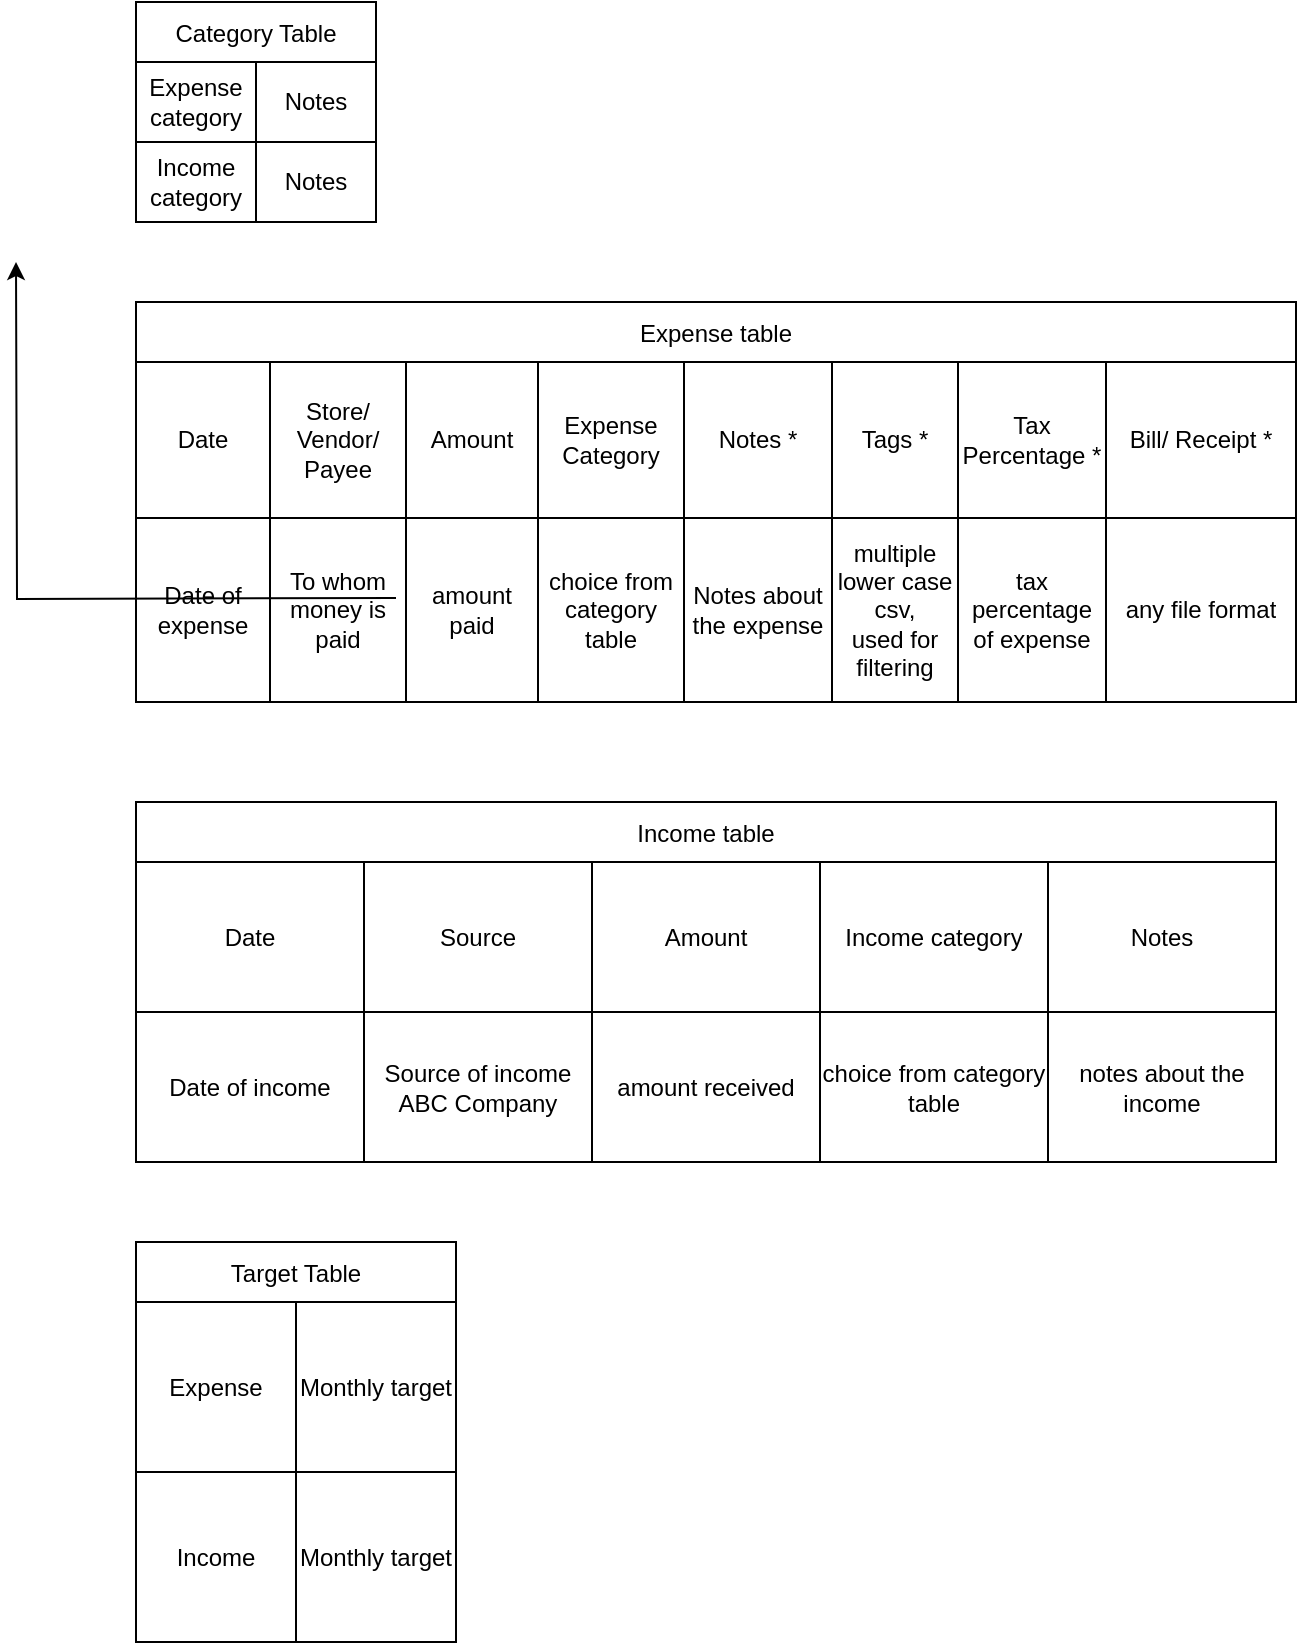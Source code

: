 <mxfile version="24.6.5" type="github" pages="2">
  <diagram name="Input Data" id="gtx5BpAeep7iziiNPQR7">
    <mxGraphModel dx="1137" dy="628" grid="1" gridSize="10" guides="1" tooltips="1" connect="1" arrows="1" fold="1" page="1" pageScale="1" pageWidth="850" pageHeight="1100" math="0" shadow="0">
      <root>
        <mxCell id="0" />
        <mxCell id="1" parent="0" />
        <mxCell id="RDjJ9W1wKMQd1sdzA2Of-61" value="" style="edgeStyle=orthogonalEdgeStyle;rounded=0;orthogonalLoop=1;jettySize=auto;html=1;" edge="1" parent="1">
          <mxGeometry relative="1" as="geometry">
            <mxPoint x="190" y="328" as="sourcePoint" />
            <mxPoint x="NaN" y="160" as="targetPoint" />
          </mxGeometry>
        </mxCell>
        <mxCell id="RDjJ9W1wKMQd1sdzA2Of-67" value="Category Table" style="shape=table;startSize=30;container=1;collapsible=0;childLayout=tableLayout;" vertex="1" parent="1">
          <mxGeometry x="60" y="30" width="120" height="110" as="geometry" />
        </mxCell>
        <mxCell id="RDjJ9W1wKMQd1sdzA2Of-68" value="" style="shape=tableRow;horizontal=0;startSize=0;swimlaneHead=0;swimlaneBody=0;strokeColor=inherit;top=0;left=0;bottom=0;right=0;collapsible=0;dropTarget=0;fillColor=none;points=[[0,0.5],[1,0.5]];portConstraint=eastwest;" vertex="1" parent="RDjJ9W1wKMQd1sdzA2Of-67">
          <mxGeometry y="30" width="120" height="40" as="geometry" />
        </mxCell>
        <mxCell id="RDjJ9W1wKMQd1sdzA2Of-69" value="Expense category" style="shape=partialRectangle;html=1;whiteSpace=wrap;connectable=0;strokeColor=inherit;overflow=hidden;fillColor=none;top=0;left=0;bottom=0;right=0;pointerEvents=1;" vertex="1" parent="RDjJ9W1wKMQd1sdzA2Of-68">
          <mxGeometry width="60" height="40" as="geometry">
            <mxRectangle width="60" height="40" as="alternateBounds" />
          </mxGeometry>
        </mxCell>
        <mxCell id="RDjJ9W1wKMQd1sdzA2Of-70" value="Notes" style="shape=partialRectangle;html=1;whiteSpace=wrap;connectable=0;strokeColor=inherit;overflow=hidden;fillColor=none;top=0;left=0;bottom=0;right=0;pointerEvents=1;" vertex="1" parent="RDjJ9W1wKMQd1sdzA2Of-68">
          <mxGeometry x="60" width="60" height="40" as="geometry">
            <mxRectangle width="60" height="40" as="alternateBounds" />
          </mxGeometry>
        </mxCell>
        <mxCell id="RDjJ9W1wKMQd1sdzA2Of-72" value="" style="shape=tableRow;horizontal=0;startSize=0;swimlaneHead=0;swimlaneBody=0;strokeColor=inherit;top=0;left=0;bottom=0;right=0;collapsible=0;dropTarget=0;fillColor=none;points=[[0,0.5],[1,0.5]];portConstraint=eastwest;" vertex="1" parent="RDjJ9W1wKMQd1sdzA2Of-67">
          <mxGeometry y="70" width="120" height="40" as="geometry" />
        </mxCell>
        <mxCell id="RDjJ9W1wKMQd1sdzA2Of-73" value="Income category" style="shape=partialRectangle;html=1;whiteSpace=wrap;connectable=0;strokeColor=inherit;overflow=hidden;fillColor=none;top=0;left=0;bottom=0;right=0;pointerEvents=1;" vertex="1" parent="RDjJ9W1wKMQd1sdzA2Of-72">
          <mxGeometry width="60" height="40" as="geometry">
            <mxRectangle width="60" height="40" as="alternateBounds" />
          </mxGeometry>
        </mxCell>
        <mxCell id="RDjJ9W1wKMQd1sdzA2Of-74" value="Notes" style="shape=partialRectangle;html=1;whiteSpace=wrap;connectable=0;strokeColor=inherit;overflow=hidden;fillColor=none;top=0;left=0;bottom=0;right=0;pointerEvents=1;" vertex="1" parent="RDjJ9W1wKMQd1sdzA2Of-72">
          <mxGeometry x="60" width="60" height="40" as="geometry">
            <mxRectangle width="60" height="40" as="alternateBounds" />
          </mxGeometry>
        </mxCell>
        <mxCell id="RDjJ9W1wKMQd1sdzA2Of-76" value="Expense table" style="shape=table;startSize=30;container=1;collapsible=0;childLayout=tableLayout;" vertex="1" parent="1">
          <mxGeometry x="60" y="180" width="580" height="200" as="geometry" />
        </mxCell>
        <mxCell id="RDjJ9W1wKMQd1sdzA2Of-77" value="" style="shape=tableRow;horizontal=0;startSize=0;swimlaneHead=0;swimlaneBody=0;strokeColor=inherit;top=0;left=0;bottom=0;right=0;collapsible=0;dropTarget=0;fillColor=none;points=[[0,0.5],[1,0.5]];portConstraint=eastwest;" vertex="1" parent="RDjJ9W1wKMQd1sdzA2Of-76">
          <mxGeometry y="30" width="580" height="78" as="geometry" />
        </mxCell>
        <mxCell id="RDjJ9W1wKMQd1sdzA2Of-78" value="Date" style="shape=partialRectangle;html=1;whiteSpace=wrap;connectable=0;strokeColor=inherit;overflow=hidden;fillColor=none;top=0;left=0;bottom=0;right=0;pointerEvents=1;" vertex="1" parent="RDjJ9W1wKMQd1sdzA2Of-77">
          <mxGeometry width="67" height="78" as="geometry">
            <mxRectangle width="67" height="78" as="alternateBounds" />
          </mxGeometry>
        </mxCell>
        <mxCell id="RDjJ9W1wKMQd1sdzA2Of-79" value="Store/ Vendor/ Payee" style="shape=partialRectangle;html=1;whiteSpace=wrap;connectable=0;strokeColor=inherit;overflow=hidden;fillColor=none;top=0;left=0;bottom=0;right=0;pointerEvents=1;" vertex="1" parent="RDjJ9W1wKMQd1sdzA2Of-77">
          <mxGeometry x="67" width="68" height="78" as="geometry">
            <mxRectangle width="68" height="78" as="alternateBounds" />
          </mxGeometry>
        </mxCell>
        <mxCell id="RDjJ9W1wKMQd1sdzA2Of-80" value="Amount" style="shape=partialRectangle;html=1;whiteSpace=wrap;connectable=0;strokeColor=inherit;overflow=hidden;fillColor=none;top=0;left=0;bottom=0;right=0;pointerEvents=1;" vertex="1" parent="RDjJ9W1wKMQd1sdzA2Of-77">
          <mxGeometry x="135" width="66" height="78" as="geometry">
            <mxRectangle width="66" height="78" as="alternateBounds" />
          </mxGeometry>
        </mxCell>
        <mxCell id="RDjJ9W1wKMQd1sdzA2Of-81" value="Expense Category" style="shape=partialRectangle;html=1;whiteSpace=wrap;connectable=0;strokeColor=inherit;overflow=hidden;fillColor=none;top=0;left=0;bottom=0;right=0;pointerEvents=1;" vertex="1" parent="RDjJ9W1wKMQd1sdzA2Of-77">
          <mxGeometry x="201" width="73" height="78" as="geometry">
            <mxRectangle width="73" height="78" as="alternateBounds" />
          </mxGeometry>
        </mxCell>
        <mxCell id="RDjJ9W1wKMQd1sdzA2Of-82" value="Notes *" style="shape=partialRectangle;html=1;whiteSpace=wrap;connectable=0;strokeColor=inherit;overflow=hidden;fillColor=none;top=0;left=0;bottom=0;right=0;pointerEvents=1;" vertex="1" parent="RDjJ9W1wKMQd1sdzA2Of-77">
          <mxGeometry x="274" width="74" height="78" as="geometry">
            <mxRectangle width="74" height="78" as="alternateBounds" />
          </mxGeometry>
        </mxCell>
        <mxCell id="RDjJ9W1wKMQd1sdzA2Of-83" value="Tags *" style="shape=partialRectangle;html=1;whiteSpace=wrap;connectable=0;strokeColor=inherit;overflow=hidden;fillColor=none;top=0;left=0;bottom=0;right=0;pointerEvents=1;" vertex="1" parent="RDjJ9W1wKMQd1sdzA2Of-77">
          <mxGeometry x="348" width="63" height="78" as="geometry">
            <mxRectangle width="63" height="78" as="alternateBounds" />
          </mxGeometry>
        </mxCell>
        <mxCell id="RDjJ9W1wKMQd1sdzA2Of-84" value="Tax Percentage *" style="shape=partialRectangle;html=1;whiteSpace=wrap;connectable=0;strokeColor=inherit;overflow=hidden;fillColor=none;top=0;left=0;bottom=0;right=0;pointerEvents=1;" vertex="1" parent="RDjJ9W1wKMQd1sdzA2Of-77">
          <mxGeometry x="411" width="74" height="78" as="geometry">
            <mxRectangle width="74" height="78" as="alternateBounds" />
          </mxGeometry>
        </mxCell>
        <mxCell id="RDjJ9W1wKMQd1sdzA2Of-85" value="Bill/ Receipt *" style="shape=partialRectangle;html=1;whiteSpace=wrap;connectable=0;strokeColor=inherit;overflow=hidden;fillColor=none;top=0;left=0;bottom=0;right=0;pointerEvents=1;" vertex="1" parent="RDjJ9W1wKMQd1sdzA2Of-77">
          <mxGeometry x="485" width="95" height="78" as="geometry">
            <mxRectangle width="95" height="78" as="alternateBounds" />
          </mxGeometry>
        </mxCell>
        <mxCell id="RDjJ9W1wKMQd1sdzA2Of-86" value="" style="shape=tableRow;horizontal=0;startSize=0;swimlaneHead=0;swimlaneBody=0;strokeColor=inherit;top=0;left=0;bottom=0;right=0;collapsible=0;dropTarget=0;fillColor=none;points=[[0,0.5],[1,0.5]];portConstraint=eastwest;" vertex="1" parent="RDjJ9W1wKMQd1sdzA2Of-76">
          <mxGeometry y="108" width="580" height="92" as="geometry" />
        </mxCell>
        <mxCell id="RDjJ9W1wKMQd1sdzA2Of-87" value="Date of expense" style="shape=partialRectangle;html=1;whiteSpace=wrap;connectable=0;strokeColor=inherit;overflow=hidden;fillColor=none;top=0;left=0;bottom=0;right=0;pointerEvents=1;" vertex="1" parent="RDjJ9W1wKMQd1sdzA2Of-86">
          <mxGeometry width="67" height="92" as="geometry">
            <mxRectangle width="67" height="92" as="alternateBounds" />
          </mxGeometry>
        </mxCell>
        <mxCell id="RDjJ9W1wKMQd1sdzA2Of-88" value="To whom money is paid" style="shape=partialRectangle;html=1;whiteSpace=wrap;connectable=0;strokeColor=inherit;overflow=hidden;fillColor=none;top=0;left=0;bottom=0;right=0;pointerEvents=1;" vertex="1" parent="RDjJ9W1wKMQd1sdzA2Of-86">
          <mxGeometry x="67" width="68" height="92" as="geometry">
            <mxRectangle width="68" height="92" as="alternateBounds" />
          </mxGeometry>
        </mxCell>
        <mxCell id="RDjJ9W1wKMQd1sdzA2Of-89" value="amount paid" style="shape=partialRectangle;html=1;whiteSpace=wrap;connectable=0;strokeColor=inherit;overflow=hidden;fillColor=none;top=0;left=0;bottom=0;right=0;pointerEvents=1;" vertex="1" parent="RDjJ9W1wKMQd1sdzA2Of-86">
          <mxGeometry x="135" width="66" height="92" as="geometry">
            <mxRectangle width="66" height="92" as="alternateBounds" />
          </mxGeometry>
        </mxCell>
        <mxCell id="RDjJ9W1wKMQd1sdzA2Of-90" value="choice from category table" style="shape=partialRectangle;html=1;whiteSpace=wrap;connectable=0;strokeColor=inherit;overflow=hidden;fillColor=none;top=0;left=0;bottom=0;right=0;pointerEvents=1;" vertex="1" parent="RDjJ9W1wKMQd1sdzA2Of-86">
          <mxGeometry x="201" width="73" height="92" as="geometry">
            <mxRectangle width="73" height="92" as="alternateBounds" />
          </mxGeometry>
        </mxCell>
        <mxCell id="RDjJ9W1wKMQd1sdzA2Of-91" value="Notes about the expense" style="shape=partialRectangle;html=1;whiteSpace=wrap;connectable=0;strokeColor=inherit;overflow=hidden;fillColor=none;top=0;left=0;bottom=0;right=0;pointerEvents=1;" vertex="1" parent="RDjJ9W1wKMQd1sdzA2Of-86">
          <mxGeometry x="274" width="74" height="92" as="geometry">
            <mxRectangle width="74" height="92" as="alternateBounds" />
          </mxGeometry>
        </mxCell>
        <mxCell id="RDjJ9W1wKMQd1sdzA2Of-92" value="&lt;div&gt;multiple lower case csv, &lt;br&gt;&lt;/div&gt;&lt;div&gt;used for filtering&lt;br&gt;&lt;/div&gt;" style="shape=partialRectangle;html=1;whiteSpace=wrap;connectable=0;strokeColor=inherit;overflow=hidden;fillColor=none;top=0;left=0;bottom=0;right=0;pointerEvents=1;" vertex="1" parent="RDjJ9W1wKMQd1sdzA2Of-86">
          <mxGeometry x="348" width="63" height="92" as="geometry">
            <mxRectangle width="63" height="92" as="alternateBounds" />
          </mxGeometry>
        </mxCell>
        <mxCell id="RDjJ9W1wKMQd1sdzA2Of-93" value="tax percentage of expense" style="shape=partialRectangle;html=1;whiteSpace=wrap;connectable=0;strokeColor=inherit;overflow=hidden;fillColor=none;top=0;left=0;bottom=0;right=0;pointerEvents=1;" vertex="1" parent="RDjJ9W1wKMQd1sdzA2Of-86">
          <mxGeometry x="411" width="74" height="92" as="geometry">
            <mxRectangle width="74" height="92" as="alternateBounds" />
          </mxGeometry>
        </mxCell>
        <mxCell id="RDjJ9W1wKMQd1sdzA2Of-94" value="any file format" style="shape=partialRectangle;html=1;whiteSpace=wrap;connectable=0;strokeColor=inherit;overflow=hidden;fillColor=none;top=0;left=0;bottom=0;right=0;pointerEvents=1;" vertex="1" parent="RDjJ9W1wKMQd1sdzA2Of-86">
          <mxGeometry x="485" width="95" height="92" as="geometry">
            <mxRectangle width="95" height="92" as="alternateBounds" />
          </mxGeometry>
        </mxCell>
        <mxCell id="RDjJ9W1wKMQd1sdzA2Of-154" value="Income table" style="shape=table;startSize=30;container=1;collapsible=0;childLayout=tableLayout;" vertex="1" parent="1">
          <mxGeometry x="60" y="430" width="570" height="180" as="geometry" />
        </mxCell>
        <mxCell id="RDjJ9W1wKMQd1sdzA2Of-155" value="" style="shape=tableRow;horizontal=0;startSize=0;swimlaneHead=0;swimlaneBody=0;strokeColor=inherit;top=0;left=0;bottom=0;right=0;collapsible=0;dropTarget=0;fillColor=none;points=[[0,0.5],[1,0.5]];portConstraint=eastwest;" vertex="1" parent="RDjJ9W1wKMQd1sdzA2Of-154">
          <mxGeometry y="30" width="570" height="75" as="geometry" />
        </mxCell>
        <mxCell id="RDjJ9W1wKMQd1sdzA2Of-156" value="Date" style="shape=partialRectangle;html=1;whiteSpace=wrap;connectable=0;strokeColor=inherit;overflow=hidden;fillColor=none;top=0;left=0;bottom=0;right=0;pointerEvents=1;" vertex="1" parent="RDjJ9W1wKMQd1sdzA2Of-155">
          <mxGeometry width="114" height="75" as="geometry">
            <mxRectangle width="114" height="75" as="alternateBounds" />
          </mxGeometry>
        </mxCell>
        <mxCell id="RDjJ9W1wKMQd1sdzA2Of-157" value="Source" style="shape=partialRectangle;html=1;whiteSpace=wrap;connectable=0;strokeColor=inherit;overflow=hidden;fillColor=none;top=0;left=0;bottom=0;right=0;pointerEvents=1;" vertex="1" parent="RDjJ9W1wKMQd1sdzA2Of-155">
          <mxGeometry x="114" width="114" height="75" as="geometry">
            <mxRectangle width="114" height="75" as="alternateBounds" />
          </mxGeometry>
        </mxCell>
        <mxCell id="RDjJ9W1wKMQd1sdzA2Of-158" value="Amount" style="shape=partialRectangle;html=1;whiteSpace=wrap;connectable=0;strokeColor=inherit;overflow=hidden;fillColor=none;top=0;left=0;bottom=0;right=0;pointerEvents=1;" vertex="1" parent="RDjJ9W1wKMQd1sdzA2Of-155">
          <mxGeometry x="228" width="114" height="75" as="geometry">
            <mxRectangle width="114" height="75" as="alternateBounds" />
          </mxGeometry>
        </mxCell>
        <mxCell id="RDjJ9W1wKMQd1sdzA2Of-159" value="Income category" style="shape=partialRectangle;html=1;whiteSpace=wrap;connectable=0;strokeColor=inherit;overflow=hidden;fillColor=none;top=0;left=0;bottom=0;right=0;pointerEvents=1;" vertex="1" parent="RDjJ9W1wKMQd1sdzA2Of-155">
          <mxGeometry x="342" width="114" height="75" as="geometry">
            <mxRectangle width="114" height="75" as="alternateBounds" />
          </mxGeometry>
        </mxCell>
        <mxCell id="RDjJ9W1wKMQd1sdzA2Of-160" value="Notes" style="shape=partialRectangle;html=1;whiteSpace=wrap;connectable=0;strokeColor=inherit;overflow=hidden;fillColor=none;top=0;left=0;bottom=0;right=0;pointerEvents=1;" vertex="1" parent="RDjJ9W1wKMQd1sdzA2Of-155">
          <mxGeometry x="456" width="114" height="75" as="geometry">
            <mxRectangle width="114" height="75" as="alternateBounds" />
          </mxGeometry>
        </mxCell>
        <mxCell id="RDjJ9W1wKMQd1sdzA2Of-161" value="" style="shape=tableRow;horizontal=0;startSize=0;swimlaneHead=0;swimlaneBody=0;strokeColor=inherit;top=0;left=0;bottom=0;right=0;collapsible=0;dropTarget=0;fillColor=none;points=[[0,0.5],[1,0.5]];portConstraint=eastwest;" vertex="1" parent="RDjJ9W1wKMQd1sdzA2Of-154">
          <mxGeometry y="105" width="570" height="75" as="geometry" />
        </mxCell>
        <mxCell id="RDjJ9W1wKMQd1sdzA2Of-162" value="Date of income" style="shape=partialRectangle;html=1;whiteSpace=wrap;connectable=0;strokeColor=inherit;overflow=hidden;fillColor=none;top=0;left=0;bottom=0;right=0;pointerEvents=1;" vertex="1" parent="RDjJ9W1wKMQd1sdzA2Of-161">
          <mxGeometry width="114" height="75" as="geometry">
            <mxRectangle width="114" height="75" as="alternateBounds" />
          </mxGeometry>
        </mxCell>
        <mxCell id="RDjJ9W1wKMQd1sdzA2Of-163" value="&lt;div&gt;Source of income&lt;/div&gt;&lt;div&gt;ABC Company&lt;br&gt;&lt;/div&gt;" style="shape=partialRectangle;html=1;whiteSpace=wrap;connectable=0;strokeColor=inherit;overflow=hidden;fillColor=none;top=0;left=0;bottom=0;right=0;pointerEvents=1;" vertex="1" parent="RDjJ9W1wKMQd1sdzA2Of-161">
          <mxGeometry x="114" width="114" height="75" as="geometry">
            <mxRectangle width="114" height="75" as="alternateBounds" />
          </mxGeometry>
        </mxCell>
        <mxCell id="RDjJ9W1wKMQd1sdzA2Of-164" value="amount received" style="shape=partialRectangle;html=1;whiteSpace=wrap;connectable=0;strokeColor=inherit;overflow=hidden;fillColor=none;top=0;left=0;bottom=0;right=0;pointerEvents=1;" vertex="1" parent="RDjJ9W1wKMQd1sdzA2Of-161">
          <mxGeometry x="228" width="114" height="75" as="geometry">
            <mxRectangle width="114" height="75" as="alternateBounds" />
          </mxGeometry>
        </mxCell>
        <mxCell id="RDjJ9W1wKMQd1sdzA2Of-165" value="choice from category table" style="shape=partialRectangle;html=1;whiteSpace=wrap;connectable=0;strokeColor=inherit;overflow=hidden;fillColor=none;top=0;left=0;bottom=0;right=0;pointerEvents=1;" vertex="1" parent="RDjJ9W1wKMQd1sdzA2Of-161">
          <mxGeometry x="342" width="114" height="75" as="geometry">
            <mxRectangle width="114" height="75" as="alternateBounds" />
          </mxGeometry>
        </mxCell>
        <mxCell id="RDjJ9W1wKMQd1sdzA2Of-166" value="notes about the income" style="shape=partialRectangle;html=1;whiteSpace=wrap;connectable=0;strokeColor=inherit;overflow=hidden;fillColor=none;top=0;left=0;bottom=0;right=0;pointerEvents=1;" vertex="1" parent="RDjJ9W1wKMQd1sdzA2Of-161">
          <mxGeometry x="456" width="114" height="75" as="geometry">
            <mxRectangle width="114" height="75" as="alternateBounds" />
          </mxGeometry>
        </mxCell>
        <mxCell id="RDjJ9W1wKMQd1sdzA2Of-167" value="Target Table" style="shape=table;startSize=30;container=1;collapsible=0;childLayout=tableLayout;" vertex="1" parent="1">
          <mxGeometry x="60" y="650" width="160" height="200" as="geometry" />
        </mxCell>
        <mxCell id="RDjJ9W1wKMQd1sdzA2Of-168" value="" style="shape=tableRow;horizontal=0;startSize=0;swimlaneHead=0;swimlaneBody=0;strokeColor=inherit;top=0;left=0;bottom=0;right=0;collapsible=0;dropTarget=0;fillColor=none;points=[[0,0.5],[1,0.5]];portConstraint=eastwest;" vertex="1" parent="RDjJ9W1wKMQd1sdzA2Of-167">
          <mxGeometry y="30" width="160" height="85" as="geometry" />
        </mxCell>
        <mxCell id="RDjJ9W1wKMQd1sdzA2Of-169" value="Expense" style="shape=partialRectangle;html=1;whiteSpace=wrap;connectable=0;strokeColor=inherit;overflow=hidden;fillColor=none;top=0;left=0;bottom=0;right=0;pointerEvents=1;" vertex="1" parent="RDjJ9W1wKMQd1sdzA2Of-168">
          <mxGeometry width="80" height="85" as="geometry">
            <mxRectangle width="80" height="85" as="alternateBounds" />
          </mxGeometry>
        </mxCell>
        <mxCell id="RDjJ9W1wKMQd1sdzA2Of-170" value="Monthly target" style="shape=partialRectangle;html=1;whiteSpace=wrap;connectable=0;strokeColor=inherit;overflow=hidden;fillColor=none;top=0;left=0;bottom=0;right=0;pointerEvents=1;" vertex="1" parent="RDjJ9W1wKMQd1sdzA2Of-168">
          <mxGeometry x="80" width="80" height="85" as="geometry">
            <mxRectangle width="80" height="85" as="alternateBounds" />
          </mxGeometry>
        </mxCell>
        <mxCell id="RDjJ9W1wKMQd1sdzA2Of-171" value="" style="shape=tableRow;horizontal=0;startSize=0;swimlaneHead=0;swimlaneBody=0;strokeColor=inherit;top=0;left=0;bottom=0;right=0;collapsible=0;dropTarget=0;fillColor=none;points=[[0,0.5],[1,0.5]];portConstraint=eastwest;" vertex="1" parent="RDjJ9W1wKMQd1sdzA2Of-167">
          <mxGeometry y="115" width="160" height="85" as="geometry" />
        </mxCell>
        <mxCell id="RDjJ9W1wKMQd1sdzA2Of-172" value="Income" style="shape=partialRectangle;html=1;whiteSpace=wrap;connectable=0;strokeColor=inherit;overflow=hidden;fillColor=none;top=0;left=0;bottom=0;right=0;pointerEvents=1;" vertex="1" parent="RDjJ9W1wKMQd1sdzA2Of-171">
          <mxGeometry width="80" height="85" as="geometry">
            <mxRectangle width="80" height="85" as="alternateBounds" />
          </mxGeometry>
        </mxCell>
        <mxCell id="RDjJ9W1wKMQd1sdzA2Of-173" value="Monthly target" style="shape=partialRectangle;html=1;whiteSpace=wrap;connectable=0;strokeColor=inherit;overflow=hidden;fillColor=none;top=0;left=0;bottom=0;right=0;pointerEvents=1;" vertex="1" parent="RDjJ9W1wKMQd1sdzA2Of-171">
          <mxGeometry x="80" width="80" height="85" as="geometry">
            <mxRectangle width="80" height="85" as="alternateBounds" />
          </mxGeometry>
        </mxCell>
      </root>
    </mxGraphModel>
  </diagram>
  <diagram id="hIEoCdlAo7eIZ_c-rAut" name="Features">
    <mxGraphModel dx="1364" dy="754" grid="1" gridSize="10" guides="1" tooltips="1" connect="1" arrows="1" fold="1" page="1" pageScale="1" pageWidth="850" pageHeight="1100" math="0" shadow="0">
      <root>
        <mxCell id="0" />
        <mxCell id="1" parent="0" />
        <mxCell id="-BPk79z7HH1v2atEXe8G-5" value="" style="rounded=1;whiteSpace=wrap;html=1;" vertex="1" parent="1">
          <mxGeometry x="80" y="60" width="690" height="650" as="geometry" />
        </mxCell>
        <mxCell id="-BPk79z7HH1v2atEXe8G-6" value="&lt;h1&gt;&lt;font style=&quot;font-size: 24px;&quot;&gt;Features&lt;/font&gt;&lt;/h1&gt;" style="text;html=1;align=center;verticalAlign=middle;whiteSpace=wrap;rounded=0;" vertex="1" parent="1">
          <mxGeometry x="325" y="120" width="200" height="70" as="geometry" />
        </mxCell>
        <mxCell id="-BPk79z7HH1v2atEXe8G-8" value="Dashboard" style="swimlane;fontStyle=0;childLayout=stackLayout;horizontal=1;startSize=26;horizontalStack=0;resizeParent=1;resizeParentMax=0;resizeLast=0;collapsible=1;marginBottom=0;align=center;fontSize=14;" vertex="1" parent="1">
          <mxGeometry x="140" y="190" width="190" height="260" as="geometry" />
        </mxCell>
        <mxCell id="-BPk79z7HH1v2atEXe8G-9" value="Monthly Expense by Category" style="text;strokeColor=none;fillColor=none;spacingLeft=4;spacingRight=4;overflow=hidden;rotatable=0;points=[[0,0.5],[1,0.5]];portConstraint=eastwest;fontSize=12;whiteSpace=wrap;html=1;" vertex="1" parent="-BPk79z7HH1v2atEXe8G-8">
          <mxGeometry y="26" width="190" height="30" as="geometry" />
        </mxCell>
        <mxCell id="-BPk79z7HH1v2atEXe8G-12" value="Income, Expense, Savings by month" style="text;strokeColor=none;fillColor=none;spacingLeft=4;spacingRight=4;overflow=hidden;rotatable=0;points=[[0,0.5],[1,0.5]];portConstraint=eastwest;fontSize=12;whiteSpace=wrap;html=1;" vertex="1" parent="-BPk79z7HH1v2atEXe8G-8">
          <mxGeometry y="56" width="190" height="44" as="geometry" />
        </mxCell>
        <mxCell id="-BPk79z7HH1v2atEXe8G-13" value="Custom range" style="text;strokeColor=none;fillColor=none;spacingLeft=4;spacingRight=4;overflow=hidden;rotatable=0;points=[[0,0.5],[1,0.5]];portConstraint=eastwest;fontSize=12;whiteSpace=wrap;html=1;" vertex="1" parent="-BPk79z7HH1v2atEXe8G-8">
          <mxGeometry y="100" width="190" height="30" as="geometry" />
        </mxCell>
        <mxCell id="-BPk79z7HH1v2atEXe8G-14" value="Monthly average" style="text;strokeColor=none;fillColor=none;spacingLeft=4;spacingRight=4;overflow=hidden;rotatable=0;points=[[0,0.5],[1,0.5]];portConstraint=eastwest;fontSize=12;whiteSpace=wrap;html=1;" vertex="1" parent="-BPk79z7HH1v2atEXe8G-8">
          <mxGeometry y="130" width="190" height="30" as="geometry" />
        </mxCell>
        <mxCell id="-BPk79z7HH1v2atEXe8G-15" value="Average Income, Expense, Savings" style="text;strokeColor=none;fillColor=none;spacingLeft=4;spacingRight=4;overflow=hidden;rotatable=0;points=[[0,0.5],[1,0.5]];portConstraint=eastwest;fontSize=12;whiteSpace=wrap;html=1;" vertex="1" parent="-BPk79z7HH1v2atEXe8G-8">
          <mxGeometry y="160" width="190" height="50" as="geometry" />
        </mxCell>
        <mxCell id="-BPk79z7HH1v2atEXe8G-16" value="Income, expense category percentage and amout" style="text;strokeColor=none;fillColor=none;spacingLeft=4;spacingRight=4;overflow=hidden;rotatable=0;points=[[0,0.5],[1,0.5]];portConstraint=eastwest;fontSize=12;whiteSpace=wrap;html=1;" vertex="1" parent="-BPk79z7HH1v2atEXe8G-8">
          <mxGeometry y="210" width="190" height="50" as="geometry" />
        </mxCell>
      </root>
    </mxGraphModel>
  </diagram>
</mxfile>
